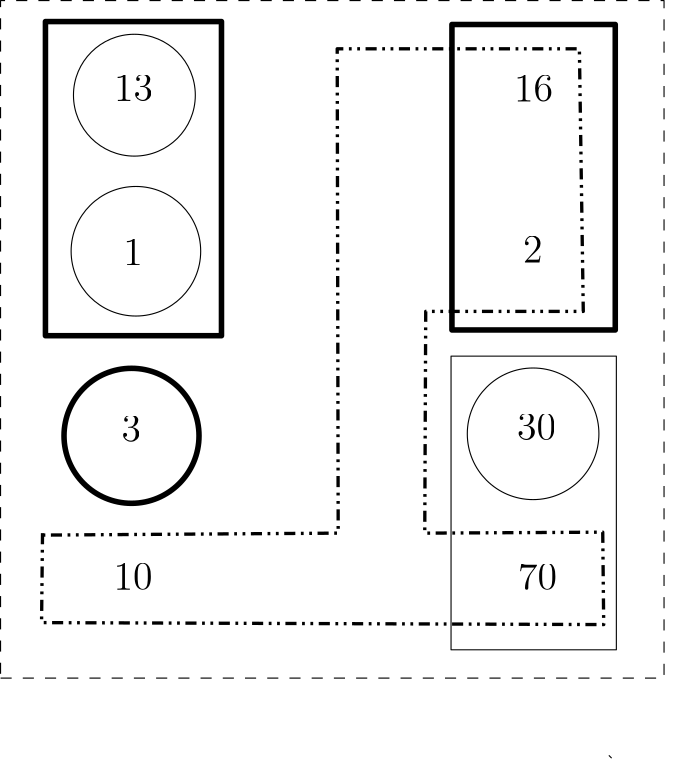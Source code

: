 <?xml version="1.0"?>
<!DOCTYPE ipe SYSTEM "ipe.dtd">
<ipe version="70000" creator="ipe6upgrade">
<info created="D:20090520115127" modified="D:20090522134034"/>
<ipestyle name="ipe6">
<color name="red" value="1 0 0"/>
<color name="green" value="0 1 0"/>
<color name="blue" value="0 0 1"/>
<color name="yellow" value="1 1 0"/>
<color name="gray1" value="0.125"/>
<color name="gray2" value="0.25"/>
<color name="gray3" value="0.375"/>
<color name="gray4" value="0.5"/>
<color name="gray5" value="0.625"/>
<color name="gray6" value="0.75"/>
<color name="gray7" value="0.875"/>
<dashstyle name="dashed" value="[4] 0"/>
<dashstyle name="dotted" value="[1 3] 0"/>
<dashstyle name="dash dotted" value="[4 2 1 2] 0"/>
<dashstyle name="dash dot dotted" value="[4 2 1 2 1 2] 0"/>
<pen name="heavier" value="0.8"/>
<pen name="fat" value="1.2"/>
<pen name="ultrafat" value="2"/>
<textsize name="large" value="\large"/>
<textsize name="Large" value="\Large"/>
<textsize name="LARGE" value="\LARGE"/>
<textsize name="huge" value="\huge"/>
<textsize name="Huge" value="\Huge"/>
<textsize name="small" value="\small"/>
<textsize name="footnote" value="\footnotesize"/>
<textsize name="tiny" value="\tiny"/>
<symbolsize name="small" value="2"/>
<symbolsize name="tiny" value="1.1"/>
<symbolsize name="large" value="5"/>
<arrowsize name="small" value="5"/>
<arrowsize name="tiny" value="3"/>
<arrowsize name="large" value="10"/>
<symbol name="mark/circle(sx)" transformations="translations">
<path fill="sym-stroke">
0.6 0 0 0.6 0 0 e 0.4 0 0 0.4 0 0 e
</path></symbol>
<symbol name="mark/disk(sx)" transformations="translations">
<path fill="sym-stroke">
0.6 0 0 0.6 0 0 e
</path></symbol>
<symbol name="mark/fdisk(sfx)" transformations="translations">
<group><path fill="sym-stroke" fillrule="eofill">
0.6 0 0 0.6 0 0 e 0.4 0 0 0.4 0 0 e
</path><path fill="sym-fill">
0.4 0 0 0.4 0 0 e
</path></group></symbol>
<symbol name="mark/box(sx)" transformations="translations">
<path fill="sym-stroke" fillrule="eofill">
-0.6 -0.6 m 0.6 -0.6 l 0.6 0.6 l -0.6 0.6 l h -0.4 -0.4 m 0.4 -0.4 l 0.4 0.4 l -0.4 0.4 l h</path></symbol>
<symbol name="mark/square(sx)" transformations="translations">
<path fill="sym-stroke">
-0.6 -0.6 m 0.6 -0.6 l 0.6 0.6 l -0.6 0.6 l h</path></symbol>
<symbol name="mark/fsquare(sfx)" transformations="translations">
<group><path fill="sym-stroke" fillrule="eofill">
-0.6 -0.6 m 0.6 -0.6 l 0.6 0.6 l -0.6 0.6 l h-0.4 -0.4 m 0.4 -0.4 l 0.4 0.4 l -0.4 0.4 l h</path><path fill="sym-fill">
-0.4 -0.4 m 0.4 -0.4 l 0.4 0.4 l -0.4 0.4 l h</path></group></symbol>
<symbol name="mark/cross(sx)" transformations="translations">
<group><path fill="sym-stroke">
-0.43 -0.57 m 0.57 0.43 l 0.43 0.57 l -0.57 -0.43 l h</path><path fill="sym-stroke">
-0.43 0.57 m 0.57 -0.43 l 0.43 -0.57 l -0.57 0.43 l h</path>
</group></symbol>
<textstyle name="center" begin="\begin{center}"
end="\end{center}"/>
<textstyle name="itemize" begin="\begin{itemize}"
end="\end{itemize}"/>
<textstyle name="item" begin="\begin{itemize}\item{}"
end="\end{itemize}"/>
</ipestyle>
<page>
<layer name="alpha"/>
<view layers="alpha" active="alpha"/>
<path layer="alpha" stroke="black" dash="dashed" pen="normal" matrix="0.672829 0 0 0.704944 126.198 162.504">
132 195.5 m
487 195.5 l
487 541.5 l
132 541.5 l
h
</path>
<text stroke="black" matrix="1 0 0 1 77.8334 19.5721" pos="178 488.5" type="label" transformations="translations" width="14.047" valign="baseline" size="Large">13</text>
<text stroke="black" matrix="1 0 0 1 74.1921 15.4756" pos="185 433.5" type="label" transformations="translations" width="7.024" valign="baseline" size="Large">1</text>
<text stroke="black" matrix="1 0 0 1 70.5508 24.8591" pos="188 360.5" type="label" transformations="translations" width="7.024" valign="baseline" size="Large">3</text>
<text stroke="black" matrix="1 0 0 1 64.6336 74.6472" pos="191 257.5" type="label" transformations="translations" width="14.047" valign="baseline" size="Large">10</text>
<text stroke="black" matrix="1 0 0 1 -17.1213 16.386" pos="417 491.5" type="label" transformations="translations" width="14.047" valign="baseline" size="Large">16</text>
<text stroke="black" matrix="1 0 0 1 -17.9265 13.4099" pos="421 436.5" type="label" transformations="translations" width="7.024" valign="baseline" size="Large">2</text>
<text stroke="black" matrix="1 0 0 1 -24.0888 18.4867" pos="425 367.5" type="label" transformations="translations" width="14.047" valign="baseline" size="Large">30</text>
<text stroke="black" matrix="1 0 0 1 -31.6866 60.6071" pos="433 271.5" type="label" transformations="translations" width="14.047" valign="baseline" size="Large">70</text>
<path stroke="black" pen="normal" matrix="1 0 0 1 74.1921 18.6618">
21.9317 0 0 21.9317 189 491.5 e
</path>
<path stroke="black" pen="normal" matrix="1 0 0 1 73.7369 20.4825">
23.3238 0 0 23.3238 190 433.5 e
</path>
<path stroke="black" pen="ultrafat" matrix="1 0 0 1 70.6558 19.5371">
24.3002 0 0 24.3002 191.5 368 e
</path>
<path stroke="black" pen="normal" matrix="1 0 0 1 -16.7711 13.76">
23.6907 0 0 23.6907 423.5 374.5 e
</path>
<path stroke="black" pen="normal">
465 388.5 m
465 388.5 s
</path>
<path stroke="black" pen="normal">
435 271.5 m
434 272.5 s
</path>
<path stroke="black" pen="ultrafat" matrix="1.07646 0 0 1.172 -31.519 -83.511">
379.975 434.431 m
434.595 434.431 l
434.595 528.265 l
379.975 528.265 l
h
</path>
<path stroke="black" pen="ultrafat">
231.171 423.577 m
294.544 423.577 l
294.544 536.668 l
231.171 536.668 l
h
</path>
<path stroke="black" pen="normal" matrix="1.04276 0 0 1.0521 -18.6712 -21.3152">
379.625 315.387 m
436.696 315.387 l
436.696 415.874 l
379.625 415.874 l
h
</path>
<path stroke="black" dash="dash dot dotted" pen="fat">
230.121 352.501 m
229.77 320.289 l
432.144 319.589 l
431.794 352.851 l
367.721 352.501 l
368.071 432.33 l
424.792 432.33 l
423.391 526.865 l
336.209 526.865 l
336.559 352.501 l
230.471 351.8 l
</path>
</page>
</ipe>
